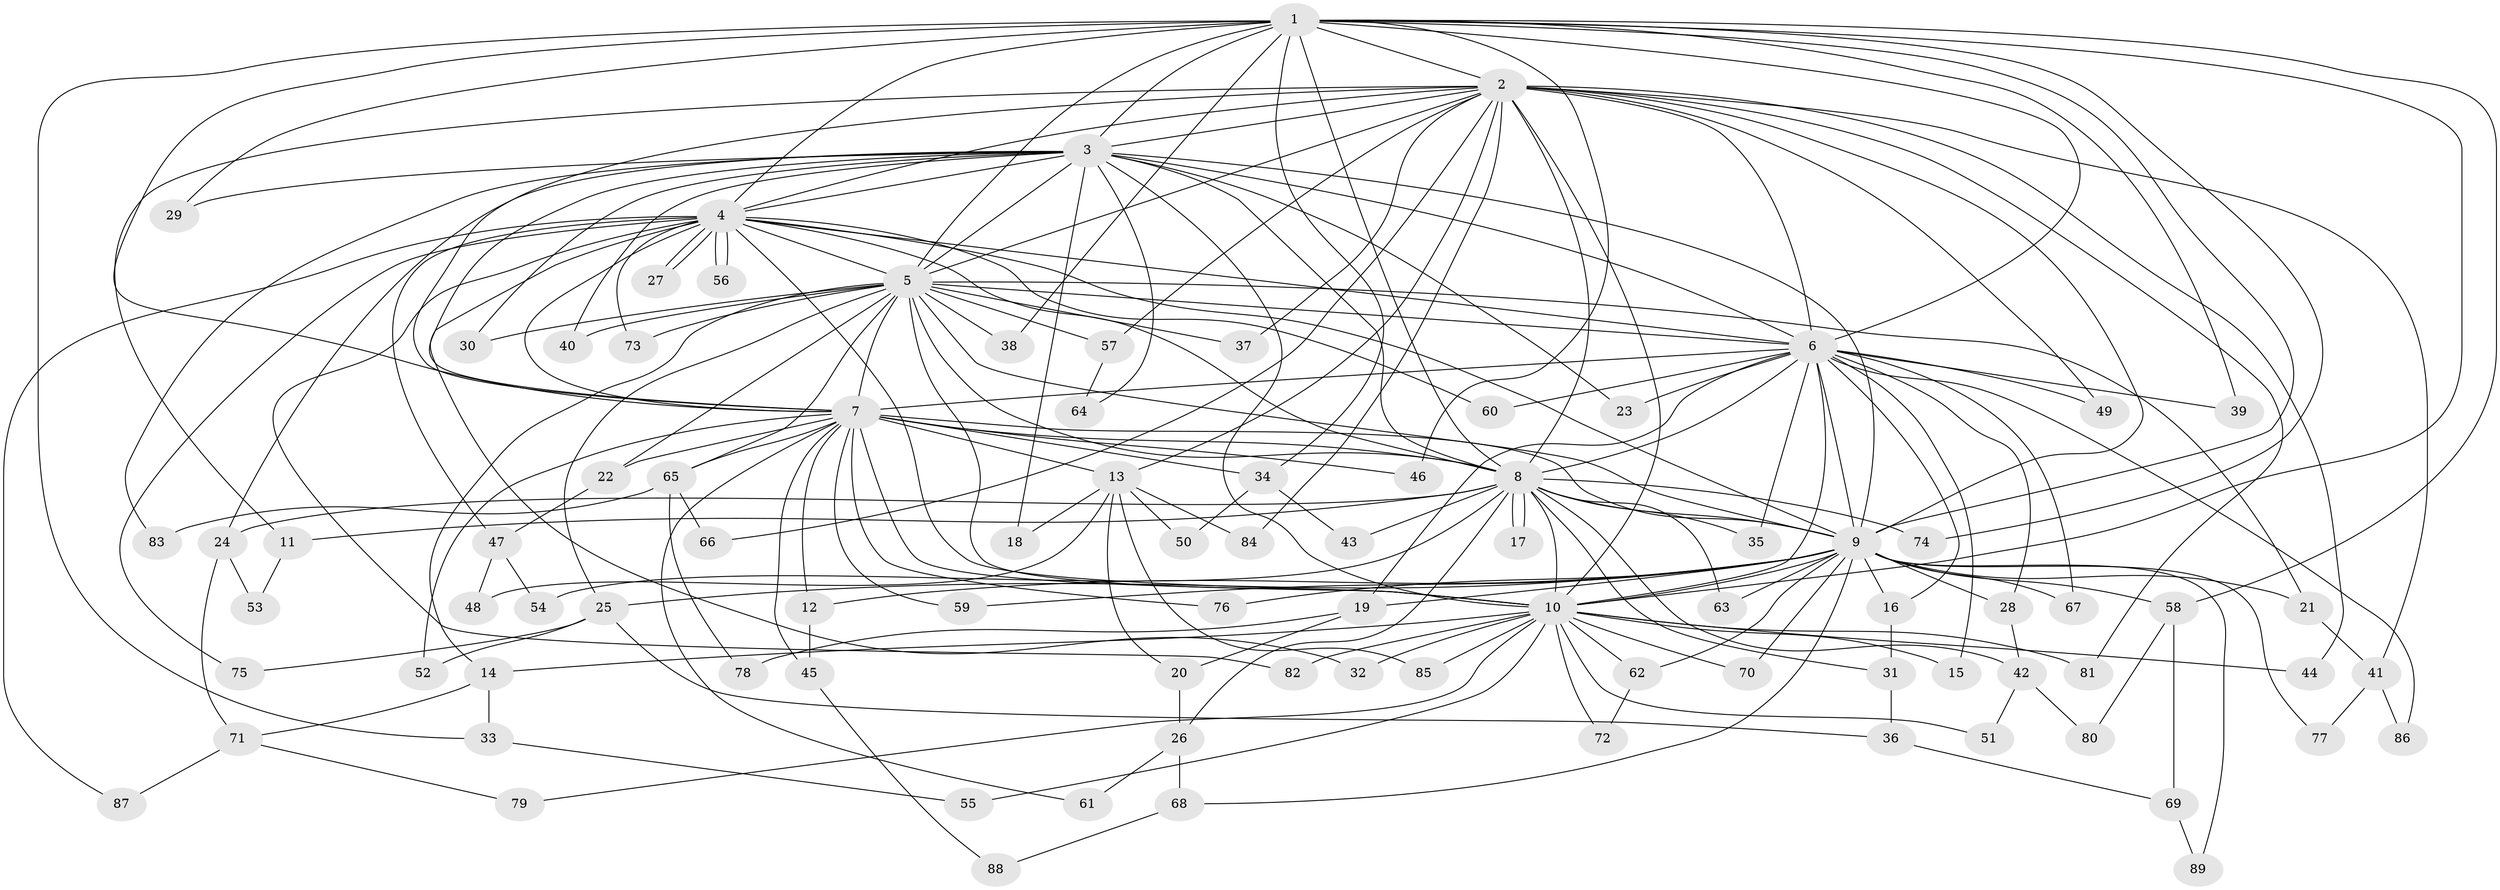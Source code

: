 // coarse degree distribution, {2: 0.24444444444444444, 12: 0.044444444444444446, 4: 0.17777777777777778, 13: 0.022222222222222223, 3: 0.2, 17: 0.044444444444444446, 16: 0.022222222222222223, 5: 0.08888888888888889, 1: 0.06666666666666667, 15: 0.022222222222222223, 21: 0.022222222222222223, 18: 0.022222222222222223, 7: 0.022222222222222223}
// Generated by graph-tools (version 1.1) at 2025/36/03/04/25 23:36:30]
// undirected, 89 vertices, 203 edges
graph export_dot {
  node [color=gray90,style=filled];
  1;
  2;
  3;
  4;
  5;
  6;
  7;
  8;
  9;
  10;
  11;
  12;
  13;
  14;
  15;
  16;
  17;
  18;
  19;
  20;
  21;
  22;
  23;
  24;
  25;
  26;
  27;
  28;
  29;
  30;
  31;
  32;
  33;
  34;
  35;
  36;
  37;
  38;
  39;
  40;
  41;
  42;
  43;
  44;
  45;
  46;
  47;
  48;
  49;
  50;
  51;
  52;
  53;
  54;
  55;
  56;
  57;
  58;
  59;
  60;
  61;
  62;
  63;
  64;
  65;
  66;
  67;
  68;
  69;
  70;
  71;
  72;
  73;
  74;
  75;
  76;
  77;
  78;
  79;
  80;
  81;
  82;
  83;
  84;
  85;
  86;
  87;
  88;
  89;
  1 -- 2;
  1 -- 3;
  1 -- 4;
  1 -- 5;
  1 -- 6;
  1 -- 7;
  1 -- 8;
  1 -- 9;
  1 -- 10;
  1 -- 29;
  1 -- 33;
  1 -- 34;
  1 -- 38;
  1 -- 39;
  1 -- 46;
  1 -- 58;
  1 -- 74;
  2 -- 3;
  2 -- 4;
  2 -- 5;
  2 -- 6;
  2 -- 7;
  2 -- 8;
  2 -- 9;
  2 -- 10;
  2 -- 11;
  2 -- 13;
  2 -- 37;
  2 -- 41;
  2 -- 44;
  2 -- 49;
  2 -- 57;
  2 -- 66;
  2 -- 81;
  2 -- 84;
  3 -- 4;
  3 -- 5;
  3 -- 6;
  3 -- 7;
  3 -- 8;
  3 -- 9;
  3 -- 10;
  3 -- 18;
  3 -- 23;
  3 -- 24;
  3 -- 29;
  3 -- 30;
  3 -- 40;
  3 -- 64;
  3 -- 83;
  4 -- 5;
  4 -- 6;
  4 -- 7;
  4 -- 8;
  4 -- 9;
  4 -- 10;
  4 -- 27;
  4 -- 27;
  4 -- 32;
  4 -- 47;
  4 -- 56;
  4 -- 56;
  4 -- 60;
  4 -- 73;
  4 -- 75;
  4 -- 82;
  4 -- 87;
  5 -- 6;
  5 -- 7;
  5 -- 8;
  5 -- 9;
  5 -- 10;
  5 -- 14;
  5 -- 21;
  5 -- 22;
  5 -- 25;
  5 -- 30;
  5 -- 37;
  5 -- 38;
  5 -- 40;
  5 -- 57;
  5 -- 65;
  5 -- 73;
  6 -- 7;
  6 -- 8;
  6 -- 9;
  6 -- 10;
  6 -- 15;
  6 -- 16;
  6 -- 19;
  6 -- 23;
  6 -- 28;
  6 -- 35;
  6 -- 39;
  6 -- 49;
  6 -- 60;
  6 -- 67;
  6 -- 86;
  7 -- 8;
  7 -- 9;
  7 -- 10;
  7 -- 12;
  7 -- 13;
  7 -- 22;
  7 -- 34;
  7 -- 45;
  7 -- 46;
  7 -- 52;
  7 -- 59;
  7 -- 61;
  7 -- 65;
  7 -- 76;
  8 -- 9;
  8 -- 10;
  8 -- 11;
  8 -- 17;
  8 -- 17;
  8 -- 24;
  8 -- 26;
  8 -- 31;
  8 -- 35;
  8 -- 42;
  8 -- 43;
  8 -- 54;
  8 -- 63;
  8 -- 74;
  9 -- 10;
  9 -- 12;
  9 -- 16;
  9 -- 19;
  9 -- 21;
  9 -- 25;
  9 -- 28;
  9 -- 58;
  9 -- 59;
  9 -- 62;
  9 -- 63;
  9 -- 67;
  9 -- 68;
  9 -- 70;
  9 -- 76;
  9 -- 77;
  9 -- 89;
  10 -- 14;
  10 -- 15;
  10 -- 32;
  10 -- 44;
  10 -- 51;
  10 -- 55;
  10 -- 62;
  10 -- 70;
  10 -- 72;
  10 -- 79;
  10 -- 81;
  10 -- 82;
  10 -- 85;
  11 -- 53;
  12 -- 45;
  13 -- 18;
  13 -- 20;
  13 -- 48;
  13 -- 50;
  13 -- 84;
  13 -- 85;
  14 -- 33;
  14 -- 71;
  16 -- 31;
  19 -- 20;
  19 -- 78;
  20 -- 26;
  21 -- 41;
  22 -- 47;
  24 -- 53;
  24 -- 71;
  25 -- 36;
  25 -- 52;
  25 -- 75;
  26 -- 61;
  26 -- 68;
  28 -- 42;
  31 -- 36;
  33 -- 55;
  34 -- 43;
  34 -- 50;
  36 -- 69;
  41 -- 77;
  41 -- 86;
  42 -- 51;
  42 -- 80;
  45 -- 88;
  47 -- 48;
  47 -- 54;
  57 -- 64;
  58 -- 69;
  58 -- 80;
  62 -- 72;
  65 -- 66;
  65 -- 78;
  65 -- 83;
  68 -- 88;
  69 -- 89;
  71 -- 79;
  71 -- 87;
}
